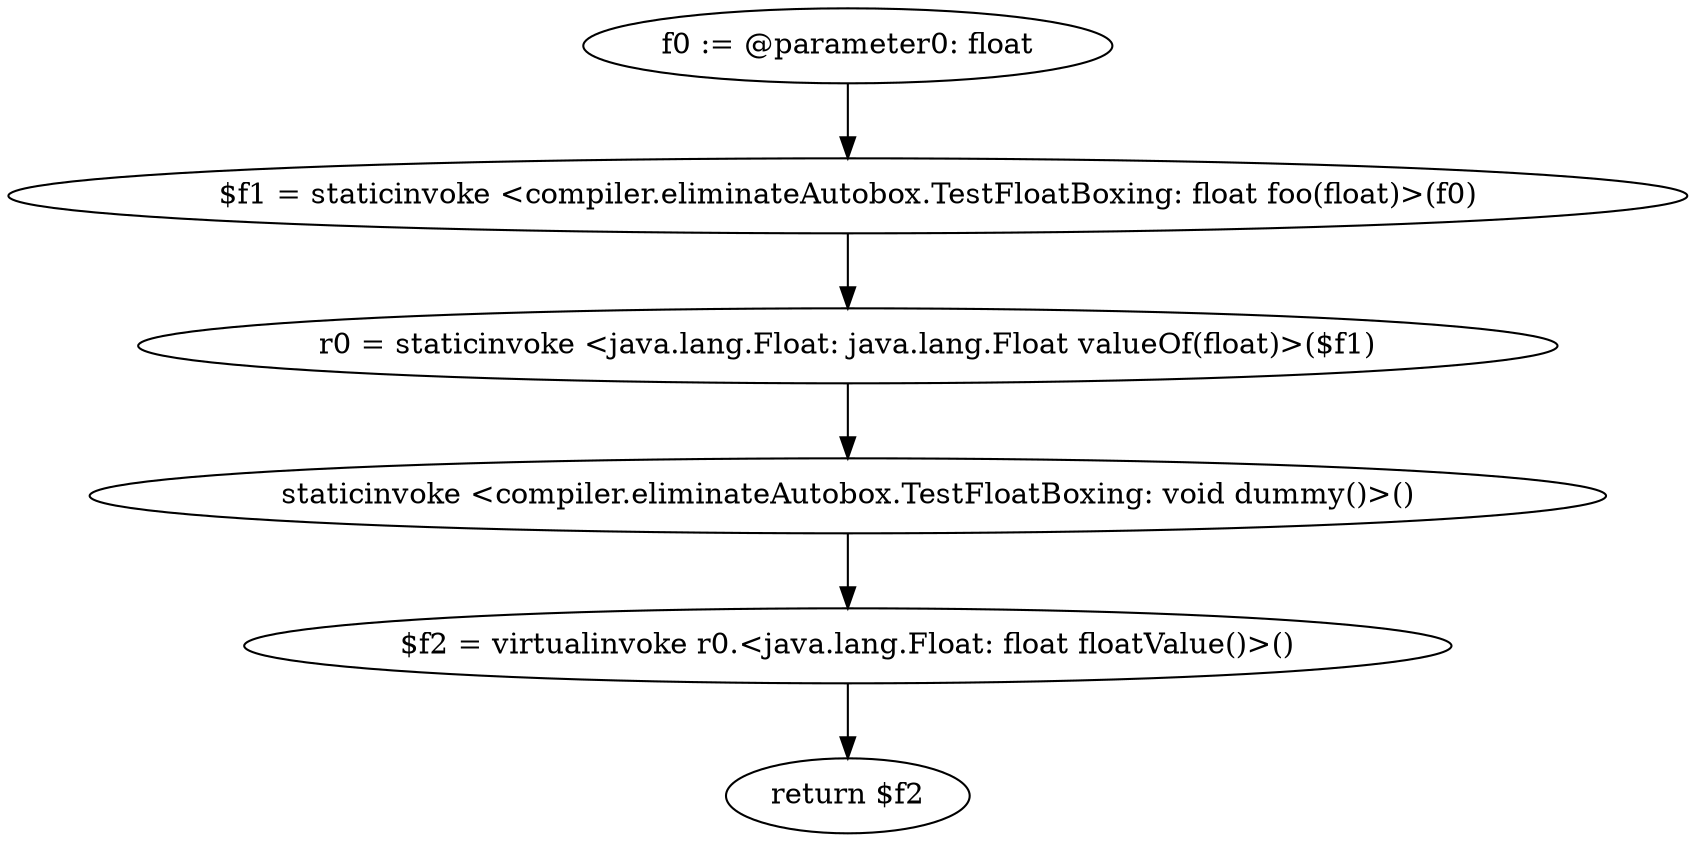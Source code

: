 digraph "unitGraph" {
    "f0 := @parameter0: float"
    "$f1 = staticinvoke <compiler.eliminateAutobox.TestFloatBoxing: float foo(float)>(f0)"
    "r0 = staticinvoke <java.lang.Float: java.lang.Float valueOf(float)>($f1)"
    "staticinvoke <compiler.eliminateAutobox.TestFloatBoxing: void dummy()>()"
    "$f2 = virtualinvoke r0.<java.lang.Float: float floatValue()>()"
    "return $f2"
    "f0 := @parameter0: float"->"$f1 = staticinvoke <compiler.eliminateAutobox.TestFloatBoxing: float foo(float)>(f0)";
    "$f1 = staticinvoke <compiler.eliminateAutobox.TestFloatBoxing: float foo(float)>(f0)"->"r0 = staticinvoke <java.lang.Float: java.lang.Float valueOf(float)>($f1)";
    "r0 = staticinvoke <java.lang.Float: java.lang.Float valueOf(float)>($f1)"->"staticinvoke <compiler.eliminateAutobox.TestFloatBoxing: void dummy()>()";
    "staticinvoke <compiler.eliminateAutobox.TestFloatBoxing: void dummy()>()"->"$f2 = virtualinvoke r0.<java.lang.Float: float floatValue()>()";
    "$f2 = virtualinvoke r0.<java.lang.Float: float floatValue()>()"->"return $f2";
}
